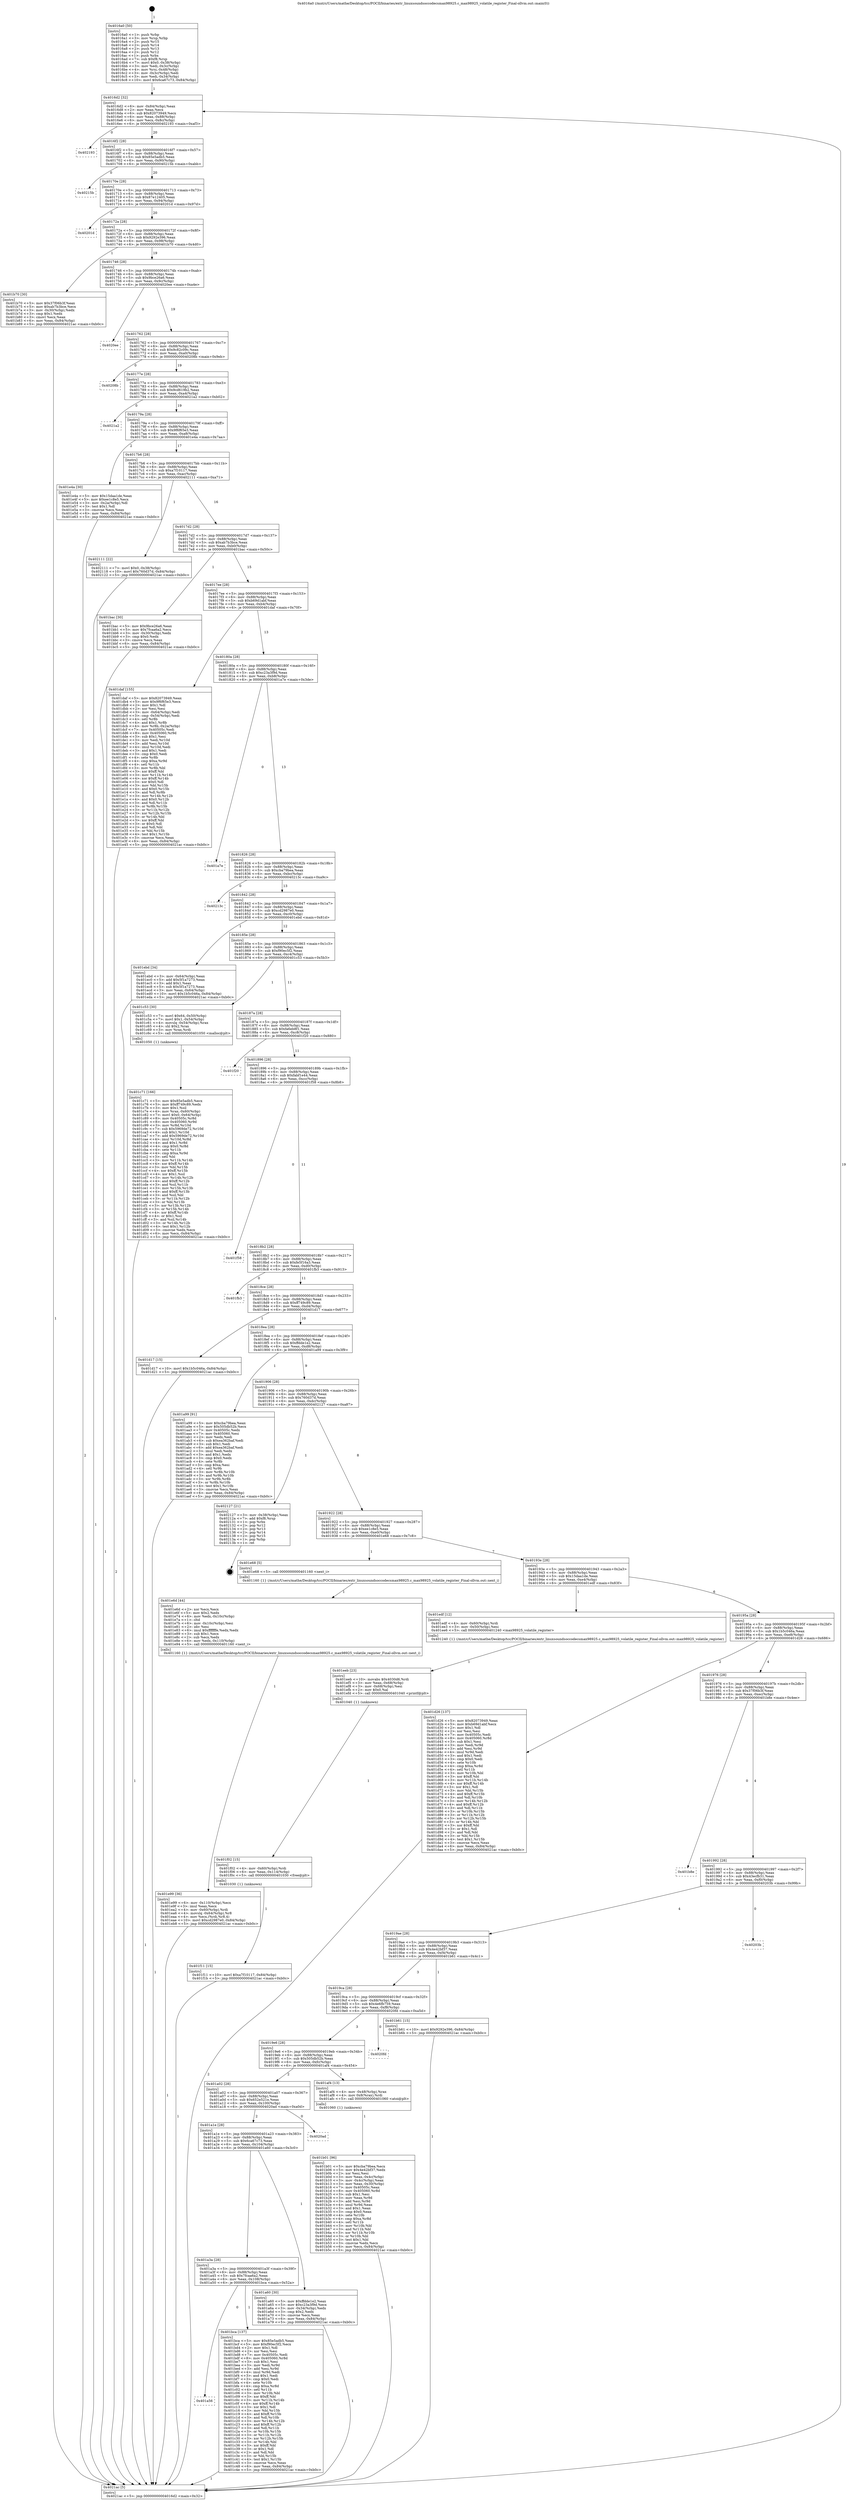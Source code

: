 digraph "0x4016a0" {
  label = "0x4016a0 (/mnt/c/Users/mathe/Desktop/tcc/POCII/binaries/extr_linuxsoundsoccodecsmax98925.c_max98925_volatile_register_Final-ollvm.out::main(0))"
  labelloc = "t"
  node[shape=record]

  Entry [label="",width=0.3,height=0.3,shape=circle,fillcolor=black,style=filled]
  "0x4016d2" [label="{
     0x4016d2 [32]\l
     | [instrs]\l
     &nbsp;&nbsp;0x4016d2 \<+6\>: mov -0x84(%rbp),%eax\l
     &nbsp;&nbsp;0x4016d8 \<+2\>: mov %eax,%ecx\l
     &nbsp;&nbsp;0x4016da \<+6\>: sub $0x82073949,%ecx\l
     &nbsp;&nbsp;0x4016e0 \<+6\>: mov %eax,-0x88(%rbp)\l
     &nbsp;&nbsp;0x4016e6 \<+6\>: mov %ecx,-0x8c(%rbp)\l
     &nbsp;&nbsp;0x4016ec \<+6\>: je 0000000000402193 \<main+0xaf3\>\l
  }"]
  "0x402193" [label="{
     0x402193\l
  }", style=dashed]
  "0x4016f2" [label="{
     0x4016f2 [28]\l
     | [instrs]\l
     &nbsp;&nbsp;0x4016f2 \<+5\>: jmp 00000000004016f7 \<main+0x57\>\l
     &nbsp;&nbsp;0x4016f7 \<+6\>: mov -0x88(%rbp),%eax\l
     &nbsp;&nbsp;0x4016fd \<+5\>: sub $0x85e5adb5,%eax\l
     &nbsp;&nbsp;0x401702 \<+6\>: mov %eax,-0x90(%rbp)\l
     &nbsp;&nbsp;0x401708 \<+6\>: je 000000000040215b \<main+0xabb\>\l
  }"]
  Exit [label="",width=0.3,height=0.3,shape=circle,fillcolor=black,style=filled,peripheries=2]
  "0x40215b" [label="{
     0x40215b\l
  }", style=dashed]
  "0x40170e" [label="{
     0x40170e [28]\l
     | [instrs]\l
     &nbsp;&nbsp;0x40170e \<+5\>: jmp 0000000000401713 \<main+0x73\>\l
     &nbsp;&nbsp;0x401713 \<+6\>: mov -0x88(%rbp),%eax\l
     &nbsp;&nbsp;0x401719 \<+5\>: sub $0x87e12405,%eax\l
     &nbsp;&nbsp;0x40171e \<+6\>: mov %eax,-0x94(%rbp)\l
     &nbsp;&nbsp;0x401724 \<+6\>: je 000000000040201d \<main+0x97d\>\l
  }"]
  "0x401f11" [label="{
     0x401f11 [15]\l
     | [instrs]\l
     &nbsp;&nbsp;0x401f11 \<+10\>: movl $0xa7f10117,-0x84(%rbp)\l
     &nbsp;&nbsp;0x401f1b \<+5\>: jmp 00000000004021ac \<main+0xb0c\>\l
  }"]
  "0x40201d" [label="{
     0x40201d\l
  }", style=dashed]
  "0x40172a" [label="{
     0x40172a [28]\l
     | [instrs]\l
     &nbsp;&nbsp;0x40172a \<+5\>: jmp 000000000040172f \<main+0x8f\>\l
     &nbsp;&nbsp;0x40172f \<+6\>: mov -0x88(%rbp),%eax\l
     &nbsp;&nbsp;0x401735 \<+5\>: sub $0x9292e396,%eax\l
     &nbsp;&nbsp;0x40173a \<+6\>: mov %eax,-0x98(%rbp)\l
     &nbsp;&nbsp;0x401740 \<+6\>: je 0000000000401b70 \<main+0x4d0\>\l
  }"]
  "0x401f02" [label="{
     0x401f02 [15]\l
     | [instrs]\l
     &nbsp;&nbsp;0x401f02 \<+4\>: mov -0x60(%rbp),%rdi\l
     &nbsp;&nbsp;0x401f06 \<+6\>: mov %eax,-0x114(%rbp)\l
     &nbsp;&nbsp;0x401f0c \<+5\>: call 0000000000401030 \<free@plt\>\l
     | [calls]\l
     &nbsp;&nbsp;0x401030 \{1\} (unknown)\l
  }"]
  "0x401b70" [label="{
     0x401b70 [30]\l
     | [instrs]\l
     &nbsp;&nbsp;0x401b70 \<+5\>: mov $0x37f06b3f,%eax\l
     &nbsp;&nbsp;0x401b75 \<+5\>: mov $0xab7b3bce,%ecx\l
     &nbsp;&nbsp;0x401b7a \<+3\>: mov -0x30(%rbp),%edx\l
     &nbsp;&nbsp;0x401b7d \<+3\>: cmp $0x1,%edx\l
     &nbsp;&nbsp;0x401b80 \<+3\>: cmovl %ecx,%eax\l
     &nbsp;&nbsp;0x401b83 \<+6\>: mov %eax,-0x84(%rbp)\l
     &nbsp;&nbsp;0x401b89 \<+5\>: jmp 00000000004021ac \<main+0xb0c\>\l
  }"]
  "0x401746" [label="{
     0x401746 [28]\l
     | [instrs]\l
     &nbsp;&nbsp;0x401746 \<+5\>: jmp 000000000040174b \<main+0xab\>\l
     &nbsp;&nbsp;0x40174b \<+6\>: mov -0x88(%rbp),%eax\l
     &nbsp;&nbsp;0x401751 \<+5\>: sub $0x9bce26a6,%eax\l
     &nbsp;&nbsp;0x401756 \<+6\>: mov %eax,-0x9c(%rbp)\l
     &nbsp;&nbsp;0x40175c \<+6\>: je 00000000004020ee \<main+0xa4e\>\l
  }"]
  "0x401eeb" [label="{
     0x401eeb [23]\l
     | [instrs]\l
     &nbsp;&nbsp;0x401eeb \<+10\>: movabs $0x4030d6,%rdi\l
     &nbsp;&nbsp;0x401ef5 \<+3\>: mov %eax,-0x68(%rbp)\l
     &nbsp;&nbsp;0x401ef8 \<+3\>: mov -0x68(%rbp),%esi\l
     &nbsp;&nbsp;0x401efb \<+2\>: mov $0x0,%al\l
     &nbsp;&nbsp;0x401efd \<+5\>: call 0000000000401040 \<printf@plt\>\l
     | [calls]\l
     &nbsp;&nbsp;0x401040 \{1\} (unknown)\l
  }"]
  "0x4020ee" [label="{
     0x4020ee\l
  }", style=dashed]
  "0x401762" [label="{
     0x401762 [28]\l
     | [instrs]\l
     &nbsp;&nbsp;0x401762 \<+5\>: jmp 0000000000401767 \<main+0xc7\>\l
     &nbsp;&nbsp;0x401767 \<+6\>: mov -0x88(%rbp),%eax\l
     &nbsp;&nbsp;0x40176d \<+5\>: sub $0x9c82c09c,%eax\l
     &nbsp;&nbsp;0x401772 \<+6\>: mov %eax,-0xa0(%rbp)\l
     &nbsp;&nbsp;0x401778 \<+6\>: je 000000000040208b \<main+0x9eb\>\l
  }"]
  "0x401e99" [label="{
     0x401e99 [36]\l
     | [instrs]\l
     &nbsp;&nbsp;0x401e99 \<+6\>: mov -0x110(%rbp),%ecx\l
     &nbsp;&nbsp;0x401e9f \<+3\>: imul %eax,%ecx\l
     &nbsp;&nbsp;0x401ea2 \<+4\>: mov -0x60(%rbp),%rdi\l
     &nbsp;&nbsp;0x401ea6 \<+4\>: movslq -0x64(%rbp),%r8\l
     &nbsp;&nbsp;0x401eaa \<+4\>: mov %ecx,(%rdi,%r8,4)\l
     &nbsp;&nbsp;0x401eae \<+10\>: movl $0xcd2987e0,-0x84(%rbp)\l
     &nbsp;&nbsp;0x401eb8 \<+5\>: jmp 00000000004021ac \<main+0xb0c\>\l
  }"]
  "0x40208b" [label="{
     0x40208b\l
  }", style=dashed]
  "0x40177e" [label="{
     0x40177e [28]\l
     | [instrs]\l
     &nbsp;&nbsp;0x40177e \<+5\>: jmp 0000000000401783 \<main+0xe3\>\l
     &nbsp;&nbsp;0x401783 \<+6\>: mov -0x88(%rbp),%eax\l
     &nbsp;&nbsp;0x401789 \<+5\>: sub $0x9cd619b2,%eax\l
     &nbsp;&nbsp;0x40178e \<+6\>: mov %eax,-0xa4(%rbp)\l
     &nbsp;&nbsp;0x401794 \<+6\>: je 00000000004021a2 \<main+0xb02\>\l
  }"]
  "0x401e6d" [label="{
     0x401e6d [44]\l
     | [instrs]\l
     &nbsp;&nbsp;0x401e6d \<+2\>: xor %ecx,%ecx\l
     &nbsp;&nbsp;0x401e6f \<+5\>: mov $0x2,%edx\l
     &nbsp;&nbsp;0x401e74 \<+6\>: mov %edx,-0x10c(%rbp)\l
     &nbsp;&nbsp;0x401e7a \<+1\>: cltd\l
     &nbsp;&nbsp;0x401e7b \<+6\>: mov -0x10c(%rbp),%esi\l
     &nbsp;&nbsp;0x401e81 \<+2\>: idiv %esi\l
     &nbsp;&nbsp;0x401e83 \<+6\>: imul $0xfffffffe,%edx,%edx\l
     &nbsp;&nbsp;0x401e89 \<+3\>: sub $0x1,%ecx\l
     &nbsp;&nbsp;0x401e8c \<+2\>: sub %ecx,%edx\l
     &nbsp;&nbsp;0x401e8e \<+6\>: mov %edx,-0x110(%rbp)\l
     &nbsp;&nbsp;0x401e94 \<+5\>: call 0000000000401160 \<next_i\>\l
     | [calls]\l
     &nbsp;&nbsp;0x401160 \{1\} (/mnt/c/Users/mathe/Desktop/tcc/POCII/binaries/extr_linuxsoundsoccodecsmax98925.c_max98925_volatile_register_Final-ollvm.out::next_i)\l
  }"]
  "0x4021a2" [label="{
     0x4021a2\l
  }", style=dashed]
  "0x40179a" [label="{
     0x40179a [28]\l
     | [instrs]\l
     &nbsp;&nbsp;0x40179a \<+5\>: jmp 000000000040179f \<main+0xff\>\l
     &nbsp;&nbsp;0x40179f \<+6\>: mov -0x88(%rbp),%eax\l
     &nbsp;&nbsp;0x4017a5 \<+5\>: sub $0x9f6f65e3,%eax\l
     &nbsp;&nbsp;0x4017aa \<+6\>: mov %eax,-0xa8(%rbp)\l
     &nbsp;&nbsp;0x4017b0 \<+6\>: je 0000000000401e4a \<main+0x7aa\>\l
  }"]
  "0x401c71" [label="{
     0x401c71 [166]\l
     | [instrs]\l
     &nbsp;&nbsp;0x401c71 \<+5\>: mov $0x85e5adb5,%ecx\l
     &nbsp;&nbsp;0x401c76 \<+5\>: mov $0xff749c89,%edx\l
     &nbsp;&nbsp;0x401c7b \<+3\>: mov $0x1,%sil\l
     &nbsp;&nbsp;0x401c7e \<+4\>: mov %rax,-0x60(%rbp)\l
     &nbsp;&nbsp;0x401c82 \<+7\>: movl $0x0,-0x64(%rbp)\l
     &nbsp;&nbsp;0x401c89 \<+8\>: mov 0x40505c,%r8d\l
     &nbsp;&nbsp;0x401c91 \<+8\>: mov 0x405060,%r9d\l
     &nbsp;&nbsp;0x401c99 \<+3\>: mov %r8d,%r10d\l
     &nbsp;&nbsp;0x401c9c \<+7\>: sub $0x5969de72,%r10d\l
     &nbsp;&nbsp;0x401ca3 \<+4\>: sub $0x1,%r10d\l
     &nbsp;&nbsp;0x401ca7 \<+7\>: add $0x5969de72,%r10d\l
     &nbsp;&nbsp;0x401cae \<+4\>: imul %r10d,%r8d\l
     &nbsp;&nbsp;0x401cb2 \<+4\>: and $0x1,%r8d\l
     &nbsp;&nbsp;0x401cb6 \<+4\>: cmp $0x0,%r8d\l
     &nbsp;&nbsp;0x401cba \<+4\>: sete %r11b\l
     &nbsp;&nbsp;0x401cbe \<+4\>: cmp $0xa,%r9d\l
     &nbsp;&nbsp;0x401cc2 \<+3\>: setl %bl\l
     &nbsp;&nbsp;0x401cc5 \<+3\>: mov %r11b,%r14b\l
     &nbsp;&nbsp;0x401cc8 \<+4\>: xor $0xff,%r14b\l
     &nbsp;&nbsp;0x401ccc \<+3\>: mov %bl,%r15b\l
     &nbsp;&nbsp;0x401ccf \<+4\>: xor $0xff,%r15b\l
     &nbsp;&nbsp;0x401cd3 \<+4\>: xor $0x1,%sil\l
     &nbsp;&nbsp;0x401cd7 \<+3\>: mov %r14b,%r12b\l
     &nbsp;&nbsp;0x401cda \<+4\>: and $0xff,%r12b\l
     &nbsp;&nbsp;0x401cde \<+3\>: and %sil,%r11b\l
     &nbsp;&nbsp;0x401ce1 \<+3\>: mov %r15b,%r13b\l
     &nbsp;&nbsp;0x401ce4 \<+4\>: and $0xff,%r13b\l
     &nbsp;&nbsp;0x401ce8 \<+3\>: and %sil,%bl\l
     &nbsp;&nbsp;0x401ceb \<+3\>: or %r11b,%r12b\l
     &nbsp;&nbsp;0x401cee \<+3\>: or %bl,%r13b\l
     &nbsp;&nbsp;0x401cf1 \<+3\>: xor %r13b,%r12b\l
     &nbsp;&nbsp;0x401cf4 \<+3\>: or %r15b,%r14b\l
     &nbsp;&nbsp;0x401cf7 \<+4\>: xor $0xff,%r14b\l
     &nbsp;&nbsp;0x401cfb \<+4\>: or $0x1,%sil\l
     &nbsp;&nbsp;0x401cff \<+3\>: and %sil,%r14b\l
     &nbsp;&nbsp;0x401d02 \<+3\>: or %r14b,%r12b\l
     &nbsp;&nbsp;0x401d05 \<+4\>: test $0x1,%r12b\l
     &nbsp;&nbsp;0x401d09 \<+3\>: cmovne %edx,%ecx\l
     &nbsp;&nbsp;0x401d0c \<+6\>: mov %ecx,-0x84(%rbp)\l
     &nbsp;&nbsp;0x401d12 \<+5\>: jmp 00000000004021ac \<main+0xb0c\>\l
  }"]
  "0x401e4a" [label="{
     0x401e4a [30]\l
     | [instrs]\l
     &nbsp;&nbsp;0x401e4a \<+5\>: mov $0x15daa1de,%eax\l
     &nbsp;&nbsp;0x401e4f \<+5\>: mov $0xee1c8e5,%ecx\l
     &nbsp;&nbsp;0x401e54 \<+3\>: mov -0x2a(%rbp),%dl\l
     &nbsp;&nbsp;0x401e57 \<+3\>: test $0x1,%dl\l
     &nbsp;&nbsp;0x401e5a \<+3\>: cmovne %ecx,%eax\l
     &nbsp;&nbsp;0x401e5d \<+6\>: mov %eax,-0x84(%rbp)\l
     &nbsp;&nbsp;0x401e63 \<+5\>: jmp 00000000004021ac \<main+0xb0c\>\l
  }"]
  "0x4017b6" [label="{
     0x4017b6 [28]\l
     | [instrs]\l
     &nbsp;&nbsp;0x4017b6 \<+5\>: jmp 00000000004017bb \<main+0x11b\>\l
     &nbsp;&nbsp;0x4017bb \<+6\>: mov -0x88(%rbp),%eax\l
     &nbsp;&nbsp;0x4017c1 \<+5\>: sub $0xa7f10117,%eax\l
     &nbsp;&nbsp;0x4017c6 \<+6\>: mov %eax,-0xac(%rbp)\l
     &nbsp;&nbsp;0x4017cc \<+6\>: je 0000000000402111 \<main+0xa71\>\l
  }"]
  "0x401a56" [label="{
     0x401a56\l
  }", style=dashed]
  "0x402111" [label="{
     0x402111 [22]\l
     | [instrs]\l
     &nbsp;&nbsp;0x402111 \<+7\>: movl $0x0,-0x38(%rbp)\l
     &nbsp;&nbsp;0x402118 \<+10\>: movl $0x760d37d,-0x84(%rbp)\l
     &nbsp;&nbsp;0x402122 \<+5\>: jmp 00000000004021ac \<main+0xb0c\>\l
  }"]
  "0x4017d2" [label="{
     0x4017d2 [28]\l
     | [instrs]\l
     &nbsp;&nbsp;0x4017d2 \<+5\>: jmp 00000000004017d7 \<main+0x137\>\l
     &nbsp;&nbsp;0x4017d7 \<+6\>: mov -0x88(%rbp),%eax\l
     &nbsp;&nbsp;0x4017dd \<+5\>: sub $0xab7b3bce,%eax\l
     &nbsp;&nbsp;0x4017e2 \<+6\>: mov %eax,-0xb0(%rbp)\l
     &nbsp;&nbsp;0x4017e8 \<+6\>: je 0000000000401bac \<main+0x50c\>\l
  }"]
  "0x401bca" [label="{
     0x401bca [137]\l
     | [instrs]\l
     &nbsp;&nbsp;0x401bca \<+5\>: mov $0x85e5adb5,%eax\l
     &nbsp;&nbsp;0x401bcf \<+5\>: mov $0xf90ec5f2,%ecx\l
     &nbsp;&nbsp;0x401bd4 \<+2\>: mov $0x1,%dl\l
     &nbsp;&nbsp;0x401bd6 \<+2\>: xor %esi,%esi\l
     &nbsp;&nbsp;0x401bd8 \<+7\>: mov 0x40505c,%edi\l
     &nbsp;&nbsp;0x401bdf \<+8\>: mov 0x405060,%r8d\l
     &nbsp;&nbsp;0x401be7 \<+3\>: sub $0x1,%esi\l
     &nbsp;&nbsp;0x401bea \<+3\>: mov %edi,%r9d\l
     &nbsp;&nbsp;0x401bed \<+3\>: add %esi,%r9d\l
     &nbsp;&nbsp;0x401bf0 \<+4\>: imul %r9d,%edi\l
     &nbsp;&nbsp;0x401bf4 \<+3\>: and $0x1,%edi\l
     &nbsp;&nbsp;0x401bf7 \<+3\>: cmp $0x0,%edi\l
     &nbsp;&nbsp;0x401bfa \<+4\>: sete %r10b\l
     &nbsp;&nbsp;0x401bfe \<+4\>: cmp $0xa,%r8d\l
     &nbsp;&nbsp;0x401c02 \<+4\>: setl %r11b\l
     &nbsp;&nbsp;0x401c06 \<+3\>: mov %r10b,%bl\l
     &nbsp;&nbsp;0x401c09 \<+3\>: xor $0xff,%bl\l
     &nbsp;&nbsp;0x401c0c \<+3\>: mov %r11b,%r14b\l
     &nbsp;&nbsp;0x401c0f \<+4\>: xor $0xff,%r14b\l
     &nbsp;&nbsp;0x401c13 \<+3\>: xor $0x1,%dl\l
     &nbsp;&nbsp;0x401c16 \<+3\>: mov %bl,%r15b\l
     &nbsp;&nbsp;0x401c19 \<+4\>: and $0xff,%r15b\l
     &nbsp;&nbsp;0x401c1d \<+3\>: and %dl,%r10b\l
     &nbsp;&nbsp;0x401c20 \<+3\>: mov %r14b,%r12b\l
     &nbsp;&nbsp;0x401c23 \<+4\>: and $0xff,%r12b\l
     &nbsp;&nbsp;0x401c27 \<+3\>: and %dl,%r11b\l
     &nbsp;&nbsp;0x401c2a \<+3\>: or %r10b,%r15b\l
     &nbsp;&nbsp;0x401c2d \<+3\>: or %r11b,%r12b\l
     &nbsp;&nbsp;0x401c30 \<+3\>: xor %r12b,%r15b\l
     &nbsp;&nbsp;0x401c33 \<+3\>: or %r14b,%bl\l
     &nbsp;&nbsp;0x401c36 \<+3\>: xor $0xff,%bl\l
     &nbsp;&nbsp;0x401c39 \<+3\>: or $0x1,%dl\l
     &nbsp;&nbsp;0x401c3c \<+2\>: and %dl,%bl\l
     &nbsp;&nbsp;0x401c3e \<+3\>: or %bl,%r15b\l
     &nbsp;&nbsp;0x401c41 \<+4\>: test $0x1,%r15b\l
     &nbsp;&nbsp;0x401c45 \<+3\>: cmovne %ecx,%eax\l
     &nbsp;&nbsp;0x401c48 \<+6\>: mov %eax,-0x84(%rbp)\l
     &nbsp;&nbsp;0x401c4e \<+5\>: jmp 00000000004021ac \<main+0xb0c\>\l
  }"]
  "0x401bac" [label="{
     0x401bac [30]\l
     | [instrs]\l
     &nbsp;&nbsp;0x401bac \<+5\>: mov $0x9bce26a6,%eax\l
     &nbsp;&nbsp;0x401bb1 \<+5\>: mov $0x7fcaa6a2,%ecx\l
     &nbsp;&nbsp;0x401bb6 \<+3\>: mov -0x30(%rbp),%edx\l
     &nbsp;&nbsp;0x401bb9 \<+3\>: cmp $0x0,%edx\l
     &nbsp;&nbsp;0x401bbc \<+3\>: cmove %ecx,%eax\l
     &nbsp;&nbsp;0x401bbf \<+6\>: mov %eax,-0x84(%rbp)\l
     &nbsp;&nbsp;0x401bc5 \<+5\>: jmp 00000000004021ac \<main+0xb0c\>\l
  }"]
  "0x4017ee" [label="{
     0x4017ee [28]\l
     | [instrs]\l
     &nbsp;&nbsp;0x4017ee \<+5\>: jmp 00000000004017f3 \<main+0x153\>\l
     &nbsp;&nbsp;0x4017f3 \<+6\>: mov -0x88(%rbp),%eax\l
     &nbsp;&nbsp;0x4017f9 \<+5\>: sub $0xb69d1abf,%eax\l
     &nbsp;&nbsp;0x4017fe \<+6\>: mov %eax,-0xb4(%rbp)\l
     &nbsp;&nbsp;0x401804 \<+6\>: je 0000000000401daf \<main+0x70f\>\l
  }"]
  "0x401b01" [label="{
     0x401b01 [96]\l
     | [instrs]\l
     &nbsp;&nbsp;0x401b01 \<+5\>: mov $0xcba79bea,%ecx\l
     &nbsp;&nbsp;0x401b06 \<+5\>: mov $0x4e42bf37,%edx\l
     &nbsp;&nbsp;0x401b0b \<+2\>: xor %esi,%esi\l
     &nbsp;&nbsp;0x401b0d \<+3\>: mov %eax,-0x4c(%rbp)\l
     &nbsp;&nbsp;0x401b10 \<+3\>: mov -0x4c(%rbp),%eax\l
     &nbsp;&nbsp;0x401b13 \<+3\>: mov %eax,-0x30(%rbp)\l
     &nbsp;&nbsp;0x401b16 \<+7\>: mov 0x40505c,%eax\l
     &nbsp;&nbsp;0x401b1d \<+8\>: mov 0x405060,%r8d\l
     &nbsp;&nbsp;0x401b25 \<+3\>: sub $0x1,%esi\l
     &nbsp;&nbsp;0x401b28 \<+3\>: mov %eax,%r9d\l
     &nbsp;&nbsp;0x401b2b \<+3\>: add %esi,%r9d\l
     &nbsp;&nbsp;0x401b2e \<+4\>: imul %r9d,%eax\l
     &nbsp;&nbsp;0x401b32 \<+3\>: and $0x1,%eax\l
     &nbsp;&nbsp;0x401b35 \<+3\>: cmp $0x0,%eax\l
     &nbsp;&nbsp;0x401b38 \<+4\>: sete %r10b\l
     &nbsp;&nbsp;0x401b3c \<+4\>: cmp $0xa,%r8d\l
     &nbsp;&nbsp;0x401b40 \<+4\>: setl %r11b\l
     &nbsp;&nbsp;0x401b44 \<+3\>: mov %r10b,%bl\l
     &nbsp;&nbsp;0x401b47 \<+3\>: and %r11b,%bl\l
     &nbsp;&nbsp;0x401b4a \<+3\>: xor %r11b,%r10b\l
     &nbsp;&nbsp;0x401b4d \<+3\>: or %r10b,%bl\l
     &nbsp;&nbsp;0x401b50 \<+3\>: test $0x1,%bl\l
     &nbsp;&nbsp;0x401b53 \<+3\>: cmovne %edx,%ecx\l
     &nbsp;&nbsp;0x401b56 \<+6\>: mov %ecx,-0x84(%rbp)\l
     &nbsp;&nbsp;0x401b5c \<+5\>: jmp 00000000004021ac \<main+0xb0c\>\l
  }"]
  "0x401daf" [label="{
     0x401daf [155]\l
     | [instrs]\l
     &nbsp;&nbsp;0x401daf \<+5\>: mov $0x82073949,%eax\l
     &nbsp;&nbsp;0x401db4 \<+5\>: mov $0x9f6f65e3,%ecx\l
     &nbsp;&nbsp;0x401db9 \<+2\>: mov $0x1,%dl\l
     &nbsp;&nbsp;0x401dbb \<+2\>: xor %esi,%esi\l
     &nbsp;&nbsp;0x401dbd \<+3\>: mov -0x64(%rbp),%edi\l
     &nbsp;&nbsp;0x401dc0 \<+3\>: cmp -0x54(%rbp),%edi\l
     &nbsp;&nbsp;0x401dc3 \<+4\>: setl %r8b\l
     &nbsp;&nbsp;0x401dc7 \<+4\>: and $0x1,%r8b\l
     &nbsp;&nbsp;0x401dcb \<+4\>: mov %r8b,-0x2a(%rbp)\l
     &nbsp;&nbsp;0x401dcf \<+7\>: mov 0x40505c,%edi\l
     &nbsp;&nbsp;0x401dd6 \<+8\>: mov 0x405060,%r9d\l
     &nbsp;&nbsp;0x401dde \<+3\>: sub $0x1,%esi\l
     &nbsp;&nbsp;0x401de1 \<+3\>: mov %edi,%r10d\l
     &nbsp;&nbsp;0x401de4 \<+3\>: add %esi,%r10d\l
     &nbsp;&nbsp;0x401de7 \<+4\>: imul %r10d,%edi\l
     &nbsp;&nbsp;0x401deb \<+3\>: and $0x1,%edi\l
     &nbsp;&nbsp;0x401dee \<+3\>: cmp $0x0,%edi\l
     &nbsp;&nbsp;0x401df1 \<+4\>: sete %r8b\l
     &nbsp;&nbsp;0x401df5 \<+4\>: cmp $0xa,%r9d\l
     &nbsp;&nbsp;0x401df9 \<+4\>: setl %r11b\l
     &nbsp;&nbsp;0x401dfd \<+3\>: mov %r8b,%bl\l
     &nbsp;&nbsp;0x401e00 \<+3\>: xor $0xff,%bl\l
     &nbsp;&nbsp;0x401e03 \<+3\>: mov %r11b,%r14b\l
     &nbsp;&nbsp;0x401e06 \<+4\>: xor $0xff,%r14b\l
     &nbsp;&nbsp;0x401e0a \<+3\>: xor $0x0,%dl\l
     &nbsp;&nbsp;0x401e0d \<+3\>: mov %bl,%r15b\l
     &nbsp;&nbsp;0x401e10 \<+4\>: and $0x0,%r15b\l
     &nbsp;&nbsp;0x401e14 \<+3\>: and %dl,%r8b\l
     &nbsp;&nbsp;0x401e17 \<+3\>: mov %r14b,%r12b\l
     &nbsp;&nbsp;0x401e1a \<+4\>: and $0x0,%r12b\l
     &nbsp;&nbsp;0x401e1e \<+3\>: and %dl,%r11b\l
     &nbsp;&nbsp;0x401e21 \<+3\>: or %r8b,%r15b\l
     &nbsp;&nbsp;0x401e24 \<+3\>: or %r11b,%r12b\l
     &nbsp;&nbsp;0x401e27 \<+3\>: xor %r12b,%r15b\l
     &nbsp;&nbsp;0x401e2a \<+3\>: or %r14b,%bl\l
     &nbsp;&nbsp;0x401e2d \<+3\>: xor $0xff,%bl\l
     &nbsp;&nbsp;0x401e30 \<+3\>: or $0x0,%dl\l
     &nbsp;&nbsp;0x401e33 \<+2\>: and %dl,%bl\l
     &nbsp;&nbsp;0x401e35 \<+3\>: or %bl,%r15b\l
     &nbsp;&nbsp;0x401e38 \<+4\>: test $0x1,%r15b\l
     &nbsp;&nbsp;0x401e3c \<+3\>: cmovne %ecx,%eax\l
     &nbsp;&nbsp;0x401e3f \<+6\>: mov %eax,-0x84(%rbp)\l
     &nbsp;&nbsp;0x401e45 \<+5\>: jmp 00000000004021ac \<main+0xb0c\>\l
  }"]
  "0x40180a" [label="{
     0x40180a [28]\l
     | [instrs]\l
     &nbsp;&nbsp;0x40180a \<+5\>: jmp 000000000040180f \<main+0x16f\>\l
     &nbsp;&nbsp;0x40180f \<+6\>: mov -0x88(%rbp),%eax\l
     &nbsp;&nbsp;0x401815 \<+5\>: sub $0xc23a3f9d,%eax\l
     &nbsp;&nbsp;0x40181a \<+6\>: mov %eax,-0xb8(%rbp)\l
     &nbsp;&nbsp;0x401820 \<+6\>: je 0000000000401a7e \<main+0x3de\>\l
  }"]
  "0x4016a0" [label="{
     0x4016a0 [50]\l
     | [instrs]\l
     &nbsp;&nbsp;0x4016a0 \<+1\>: push %rbp\l
     &nbsp;&nbsp;0x4016a1 \<+3\>: mov %rsp,%rbp\l
     &nbsp;&nbsp;0x4016a4 \<+2\>: push %r15\l
     &nbsp;&nbsp;0x4016a6 \<+2\>: push %r14\l
     &nbsp;&nbsp;0x4016a8 \<+2\>: push %r13\l
     &nbsp;&nbsp;0x4016aa \<+2\>: push %r12\l
     &nbsp;&nbsp;0x4016ac \<+1\>: push %rbx\l
     &nbsp;&nbsp;0x4016ad \<+7\>: sub $0xf8,%rsp\l
     &nbsp;&nbsp;0x4016b4 \<+7\>: movl $0x0,-0x38(%rbp)\l
     &nbsp;&nbsp;0x4016bb \<+3\>: mov %edi,-0x3c(%rbp)\l
     &nbsp;&nbsp;0x4016be \<+4\>: mov %rsi,-0x48(%rbp)\l
     &nbsp;&nbsp;0x4016c2 \<+3\>: mov -0x3c(%rbp),%edi\l
     &nbsp;&nbsp;0x4016c5 \<+3\>: mov %edi,-0x34(%rbp)\l
     &nbsp;&nbsp;0x4016c8 \<+10\>: movl $0x6ca67c73,-0x84(%rbp)\l
  }"]
  "0x401a7e" [label="{
     0x401a7e\l
  }", style=dashed]
  "0x401826" [label="{
     0x401826 [28]\l
     | [instrs]\l
     &nbsp;&nbsp;0x401826 \<+5\>: jmp 000000000040182b \<main+0x18b\>\l
     &nbsp;&nbsp;0x40182b \<+6\>: mov -0x88(%rbp),%eax\l
     &nbsp;&nbsp;0x401831 \<+5\>: sub $0xcba79bea,%eax\l
     &nbsp;&nbsp;0x401836 \<+6\>: mov %eax,-0xbc(%rbp)\l
     &nbsp;&nbsp;0x40183c \<+6\>: je 000000000040213c \<main+0xa9c\>\l
  }"]
  "0x4021ac" [label="{
     0x4021ac [5]\l
     | [instrs]\l
     &nbsp;&nbsp;0x4021ac \<+5\>: jmp 00000000004016d2 \<main+0x32\>\l
  }"]
  "0x40213c" [label="{
     0x40213c\l
  }", style=dashed]
  "0x401842" [label="{
     0x401842 [28]\l
     | [instrs]\l
     &nbsp;&nbsp;0x401842 \<+5\>: jmp 0000000000401847 \<main+0x1a7\>\l
     &nbsp;&nbsp;0x401847 \<+6\>: mov -0x88(%rbp),%eax\l
     &nbsp;&nbsp;0x40184d \<+5\>: sub $0xcd2987e0,%eax\l
     &nbsp;&nbsp;0x401852 \<+6\>: mov %eax,-0xc0(%rbp)\l
     &nbsp;&nbsp;0x401858 \<+6\>: je 0000000000401ebd \<main+0x81d\>\l
  }"]
  "0x401a3a" [label="{
     0x401a3a [28]\l
     | [instrs]\l
     &nbsp;&nbsp;0x401a3a \<+5\>: jmp 0000000000401a3f \<main+0x39f\>\l
     &nbsp;&nbsp;0x401a3f \<+6\>: mov -0x88(%rbp),%eax\l
     &nbsp;&nbsp;0x401a45 \<+5\>: sub $0x7fcaa6a2,%eax\l
     &nbsp;&nbsp;0x401a4a \<+6\>: mov %eax,-0x108(%rbp)\l
     &nbsp;&nbsp;0x401a50 \<+6\>: je 0000000000401bca \<main+0x52a\>\l
  }"]
  "0x401ebd" [label="{
     0x401ebd [34]\l
     | [instrs]\l
     &nbsp;&nbsp;0x401ebd \<+3\>: mov -0x64(%rbp),%eax\l
     &nbsp;&nbsp;0x401ec0 \<+5\>: add $0x5f1a7273,%eax\l
     &nbsp;&nbsp;0x401ec5 \<+3\>: add $0x1,%eax\l
     &nbsp;&nbsp;0x401ec8 \<+5\>: sub $0x5f1a7273,%eax\l
     &nbsp;&nbsp;0x401ecd \<+3\>: mov %eax,-0x64(%rbp)\l
     &nbsp;&nbsp;0x401ed0 \<+10\>: movl $0x1b5c046a,-0x84(%rbp)\l
     &nbsp;&nbsp;0x401eda \<+5\>: jmp 00000000004021ac \<main+0xb0c\>\l
  }"]
  "0x40185e" [label="{
     0x40185e [28]\l
     | [instrs]\l
     &nbsp;&nbsp;0x40185e \<+5\>: jmp 0000000000401863 \<main+0x1c3\>\l
     &nbsp;&nbsp;0x401863 \<+6\>: mov -0x88(%rbp),%eax\l
     &nbsp;&nbsp;0x401869 \<+5\>: sub $0xf90ec5f2,%eax\l
     &nbsp;&nbsp;0x40186e \<+6\>: mov %eax,-0xc4(%rbp)\l
     &nbsp;&nbsp;0x401874 \<+6\>: je 0000000000401c53 \<main+0x5b3\>\l
  }"]
  "0x401a60" [label="{
     0x401a60 [30]\l
     | [instrs]\l
     &nbsp;&nbsp;0x401a60 \<+5\>: mov $0xffdde1e2,%eax\l
     &nbsp;&nbsp;0x401a65 \<+5\>: mov $0xc23a3f9d,%ecx\l
     &nbsp;&nbsp;0x401a6a \<+3\>: mov -0x34(%rbp),%edx\l
     &nbsp;&nbsp;0x401a6d \<+3\>: cmp $0x2,%edx\l
     &nbsp;&nbsp;0x401a70 \<+3\>: cmovne %ecx,%eax\l
     &nbsp;&nbsp;0x401a73 \<+6\>: mov %eax,-0x84(%rbp)\l
     &nbsp;&nbsp;0x401a79 \<+5\>: jmp 00000000004021ac \<main+0xb0c\>\l
  }"]
  "0x401c53" [label="{
     0x401c53 [30]\l
     | [instrs]\l
     &nbsp;&nbsp;0x401c53 \<+7\>: movl $0x64,-0x50(%rbp)\l
     &nbsp;&nbsp;0x401c5a \<+7\>: movl $0x1,-0x54(%rbp)\l
     &nbsp;&nbsp;0x401c61 \<+4\>: movslq -0x54(%rbp),%rax\l
     &nbsp;&nbsp;0x401c65 \<+4\>: shl $0x2,%rax\l
     &nbsp;&nbsp;0x401c69 \<+3\>: mov %rax,%rdi\l
     &nbsp;&nbsp;0x401c6c \<+5\>: call 0000000000401050 \<malloc@plt\>\l
     | [calls]\l
     &nbsp;&nbsp;0x401050 \{1\} (unknown)\l
  }"]
  "0x40187a" [label="{
     0x40187a [28]\l
     | [instrs]\l
     &nbsp;&nbsp;0x40187a \<+5\>: jmp 000000000040187f \<main+0x1df\>\l
     &nbsp;&nbsp;0x40187f \<+6\>: mov -0x88(%rbp),%eax\l
     &nbsp;&nbsp;0x401885 \<+5\>: sub $0xfa6eb8f1,%eax\l
     &nbsp;&nbsp;0x40188a \<+6\>: mov %eax,-0xc8(%rbp)\l
     &nbsp;&nbsp;0x401890 \<+6\>: je 0000000000401f20 \<main+0x880\>\l
  }"]
  "0x401a1e" [label="{
     0x401a1e [28]\l
     | [instrs]\l
     &nbsp;&nbsp;0x401a1e \<+5\>: jmp 0000000000401a23 \<main+0x383\>\l
     &nbsp;&nbsp;0x401a23 \<+6\>: mov -0x88(%rbp),%eax\l
     &nbsp;&nbsp;0x401a29 \<+5\>: sub $0x6ca67c73,%eax\l
     &nbsp;&nbsp;0x401a2e \<+6\>: mov %eax,-0x104(%rbp)\l
     &nbsp;&nbsp;0x401a34 \<+6\>: je 0000000000401a60 \<main+0x3c0\>\l
  }"]
  "0x401f20" [label="{
     0x401f20\l
  }", style=dashed]
  "0x401896" [label="{
     0x401896 [28]\l
     | [instrs]\l
     &nbsp;&nbsp;0x401896 \<+5\>: jmp 000000000040189b \<main+0x1fb\>\l
     &nbsp;&nbsp;0x40189b \<+6\>: mov -0x88(%rbp),%eax\l
     &nbsp;&nbsp;0x4018a1 \<+5\>: sub $0xfabf1e44,%eax\l
     &nbsp;&nbsp;0x4018a6 \<+6\>: mov %eax,-0xcc(%rbp)\l
     &nbsp;&nbsp;0x4018ac \<+6\>: je 0000000000401f58 \<main+0x8b8\>\l
  }"]
  "0x4020ad" [label="{
     0x4020ad\l
  }", style=dashed]
  "0x401f58" [label="{
     0x401f58\l
  }", style=dashed]
  "0x4018b2" [label="{
     0x4018b2 [28]\l
     | [instrs]\l
     &nbsp;&nbsp;0x4018b2 \<+5\>: jmp 00000000004018b7 \<main+0x217\>\l
     &nbsp;&nbsp;0x4018b7 \<+6\>: mov -0x88(%rbp),%eax\l
     &nbsp;&nbsp;0x4018bd \<+5\>: sub $0xfe5f16a3,%eax\l
     &nbsp;&nbsp;0x4018c2 \<+6\>: mov %eax,-0xd0(%rbp)\l
     &nbsp;&nbsp;0x4018c8 \<+6\>: je 0000000000401fb3 \<main+0x913\>\l
  }"]
  "0x401a02" [label="{
     0x401a02 [28]\l
     | [instrs]\l
     &nbsp;&nbsp;0x401a02 \<+5\>: jmp 0000000000401a07 \<main+0x367\>\l
     &nbsp;&nbsp;0x401a07 \<+6\>: mov -0x88(%rbp),%eax\l
     &nbsp;&nbsp;0x401a0d \<+5\>: sub $0x652e521e,%eax\l
     &nbsp;&nbsp;0x401a12 \<+6\>: mov %eax,-0x100(%rbp)\l
     &nbsp;&nbsp;0x401a18 \<+6\>: je 00000000004020ad \<main+0xa0d\>\l
  }"]
  "0x401fb3" [label="{
     0x401fb3\l
  }", style=dashed]
  "0x4018ce" [label="{
     0x4018ce [28]\l
     | [instrs]\l
     &nbsp;&nbsp;0x4018ce \<+5\>: jmp 00000000004018d3 \<main+0x233\>\l
     &nbsp;&nbsp;0x4018d3 \<+6\>: mov -0x88(%rbp),%eax\l
     &nbsp;&nbsp;0x4018d9 \<+5\>: sub $0xff749c89,%eax\l
     &nbsp;&nbsp;0x4018de \<+6\>: mov %eax,-0xd4(%rbp)\l
     &nbsp;&nbsp;0x4018e4 \<+6\>: je 0000000000401d17 \<main+0x677\>\l
  }"]
  "0x401af4" [label="{
     0x401af4 [13]\l
     | [instrs]\l
     &nbsp;&nbsp;0x401af4 \<+4\>: mov -0x48(%rbp),%rax\l
     &nbsp;&nbsp;0x401af8 \<+4\>: mov 0x8(%rax),%rdi\l
     &nbsp;&nbsp;0x401afc \<+5\>: call 0000000000401060 \<atoi@plt\>\l
     | [calls]\l
     &nbsp;&nbsp;0x401060 \{1\} (unknown)\l
  }"]
  "0x401d17" [label="{
     0x401d17 [15]\l
     | [instrs]\l
     &nbsp;&nbsp;0x401d17 \<+10\>: movl $0x1b5c046a,-0x84(%rbp)\l
     &nbsp;&nbsp;0x401d21 \<+5\>: jmp 00000000004021ac \<main+0xb0c\>\l
  }"]
  "0x4018ea" [label="{
     0x4018ea [28]\l
     | [instrs]\l
     &nbsp;&nbsp;0x4018ea \<+5\>: jmp 00000000004018ef \<main+0x24f\>\l
     &nbsp;&nbsp;0x4018ef \<+6\>: mov -0x88(%rbp),%eax\l
     &nbsp;&nbsp;0x4018f5 \<+5\>: sub $0xffdde1e2,%eax\l
     &nbsp;&nbsp;0x4018fa \<+6\>: mov %eax,-0xd8(%rbp)\l
     &nbsp;&nbsp;0x401900 \<+6\>: je 0000000000401a99 \<main+0x3f9\>\l
  }"]
  "0x4019e6" [label="{
     0x4019e6 [28]\l
     | [instrs]\l
     &nbsp;&nbsp;0x4019e6 \<+5\>: jmp 00000000004019eb \<main+0x34b\>\l
     &nbsp;&nbsp;0x4019eb \<+6\>: mov -0x88(%rbp),%eax\l
     &nbsp;&nbsp;0x4019f1 \<+5\>: sub $0x505db52b,%eax\l
     &nbsp;&nbsp;0x4019f6 \<+6\>: mov %eax,-0xfc(%rbp)\l
     &nbsp;&nbsp;0x4019fc \<+6\>: je 0000000000401af4 \<main+0x454\>\l
  }"]
  "0x401a99" [label="{
     0x401a99 [91]\l
     | [instrs]\l
     &nbsp;&nbsp;0x401a99 \<+5\>: mov $0xcba79bea,%eax\l
     &nbsp;&nbsp;0x401a9e \<+5\>: mov $0x505db52b,%ecx\l
     &nbsp;&nbsp;0x401aa3 \<+7\>: mov 0x40505c,%edx\l
     &nbsp;&nbsp;0x401aaa \<+7\>: mov 0x405060,%esi\l
     &nbsp;&nbsp;0x401ab1 \<+2\>: mov %edx,%edi\l
     &nbsp;&nbsp;0x401ab3 \<+6\>: sub $0xea362baf,%edi\l
     &nbsp;&nbsp;0x401ab9 \<+3\>: sub $0x1,%edi\l
     &nbsp;&nbsp;0x401abc \<+6\>: add $0xea362baf,%edi\l
     &nbsp;&nbsp;0x401ac2 \<+3\>: imul %edi,%edx\l
     &nbsp;&nbsp;0x401ac5 \<+3\>: and $0x1,%edx\l
     &nbsp;&nbsp;0x401ac8 \<+3\>: cmp $0x0,%edx\l
     &nbsp;&nbsp;0x401acb \<+4\>: sete %r8b\l
     &nbsp;&nbsp;0x401acf \<+3\>: cmp $0xa,%esi\l
     &nbsp;&nbsp;0x401ad2 \<+4\>: setl %r9b\l
     &nbsp;&nbsp;0x401ad6 \<+3\>: mov %r8b,%r10b\l
     &nbsp;&nbsp;0x401ad9 \<+3\>: and %r9b,%r10b\l
     &nbsp;&nbsp;0x401adc \<+3\>: xor %r9b,%r8b\l
     &nbsp;&nbsp;0x401adf \<+3\>: or %r8b,%r10b\l
     &nbsp;&nbsp;0x401ae2 \<+4\>: test $0x1,%r10b\l
     &nbsp;&nbsp;0x401ae6 \<+3\>: cmovne %ecx,%eax\l
     &nbsp;&nbsp;0x401ae9 \<+6\>: mov %eax,-0x84(%rbp)\l
     &nbsp;&nbsp;0x401aef \<+5\>: jmp 00000000004021ac \<main+0xb0c\>\l
  }"]
  "0x401906" [label="{
     0x401906 [28]\l
     | [instrs]\l
     &nbsp;&nbsp;0x401906 \<+5\>: jmp 000000000040190b \<main+0x26b\>\l
     &nbsp;&nbsp;0x40190b \<+6\>: mov -0x88(%rbp),%eax\l
     &nbsp;&nbsp;0x401911 \<+5\>: sub $0x760d37d,%eax\l
     &nbsp;&nbsp;0x401916 \<+6\>: mov %eax,-0xdc(%rbp)\l
     &nbsp;&nbsp;0x40191c \<+6\>: je 0000000000402127 \<main+0xa87\>\l
  }"]
  "0x4020fd" [label="{
     0x4020fd\l
  }", style=dashed]
  "0x402127" [label="{
     0x402127 [21]\l
     | [instrs]\l
     &nbsp;&nbsp;0x402127 \<+3\>: mov -0x38(%rbp),%eax\l
     &nbsp;&nbsp;0x40212a \<+7\>: add $0xf8,%rsp\l
     &nbsp;&nbsp;0x402131 \<+1\>: pop %rbx\l
     &nbsp;&nbsp;0x402132 \<+2\>: pop %r12\l
     &nbsp;&nbsp;0x402134 \<+2\>: pop %r13\l
     &nbsp;&nbsp;0x402136 \<+2\>: pop %r14\l
     &nbsp;&nbsp;0x402138 \<+2\>: pop %r15\l
     &nbsp;&nbsp;0x40213a \<+1\>: pop %rbp\l
     &nbsp;&nbsp;0x40213b \<+1\>: ret\l
  }"]
  "0x401922" [label="{
     0x401922 [28]\l
     | [instrs]\l
     &nbsp;&nbsp;0x401922 \<+5\>: jmp 0000000000401927 \<main+0x287\>\l
     &nbsp;&nbsp;0x401927 \<+6\>: mov -0x88(%rbp),%eax\l
     &nbsp;&nbsp;0x40192d \<+5\>: sub $0xee1c8e5,%eax\l
     &nbsp;&nbsp;0x401932 \<+6\>: mov %eax,-0xe0(%rbp)\l
     &nbsp;&nbsp;0x401938 \<+6\>: je 0000000000401e68 \<main+0x7c8\>\l
  }"]
  "0x4019ca" [label="{
     0x4019ca [28]\l
     | [instrs]\l
     &nbsp;&nbsp;0x4019ca \<+5\>: jmp 00000000004019cf \<main+0x32f\>\l
     &nbsp;&nbsp;0x4019cf \<+6\>: mov -0x88(%rbp),%eax\l
     &nbsp;&nbsp;0x4019d5 \<+5\>: sub $0x4e6fb759,%eax\l
     &nbsp;&nbsp;0x4019da \<+6\>: mov %eax,-0xf8(%rbp)\l
     &nbsp;&nbsp;0x4019e0 \<+6\>: je 00000000004020fd \<main+0xa5d\>\l
  }"]
  "0x401e68" [label="{
     0x401e68 [5]\l
     | [instrs]\l
     &nbsp;&nbsp;0x401e68 \<+5\>: call 0000000000401160 \<next_i\>\l
     | [calls]\l
     &nbsp;&nbsp;0x401160 \{1\} (/mnt/c/Users/mathe/Desktop/tcc/POCII/binaries/extr_linuxsoundsoccodecsmax98925.c_max98925_volatile_register_Final-ollvm.out::next_i)\l
  }"]
  "0x40193e" [label="{
     0x40193e [28]\l
     | [instrs]\l
     &nbsp;&nbsp;0x40193e \<+5\>: jmp 0000000000401943 \<main+0x2a3\>\l
     &nbsp;&nbsp;0x401943 \<+6\>: mov -0x88(%rbp),%eax\l
     &nbsp;&nbsp;0x401949 \<+5\>: sub $0x15daa1de,%eax\l
     &nbsp;&nbsp;0x40194e \<+6\>: mov %eax,-0xe4(%rbp)\l
     &nbsp;&nbsp;0x401954 \<+6\>: je 0000000000401edf \<main+0x83f\>\l
  }"]
  "0x401b61" [label="{
     0x401b61 [15]\l
     | [instrs]\l
     &nbsp;&nbsp;0x401b61 \<+10\>: movl $0x9292e396,-0x84(%rbp)\l
     &nbsp;&nbsp;0x401b6b \<+5\>: jmp 00000000004021ac \<main+0xb0c\>\l
  }"]
  "0x401edf" [label="{
     0x401edf [12]\l
     | [instrs]\l
     &nbsp;&nbsp;0x401edf \<+4\>: mov -0x60(%rbp),%rdi\l
     &nbsp;&nbsp;0x401ee3 \<+3\>: mov -0x50(%rbp),%esi\l
     &nbsp;&nbsp;0x401ee6 \<+5\>: call 0000000000401240 \<max98925_volatile_register\>\l
     | [calls]\l
     &nbsp;&nbsp;0x401240 \{1\} (/mnt/c/Users/mathe/Desktop/tcc/POCII/binaries/extr_linuxsoundsoccodecsmax98925.c_max98925_volatile_register_Final-ollvm.out::max98925_volatile_register)\l
  }"]
  "0x40195a" [label="{
     0x40195a [28]\l
     | [instrs]\l
     &nbsp;&nbsp;0x40195a \<+5\>: jmp 000000000040195f \<main+0x2bf\>\l
     &nbsp;&nbsp;0x40195f \<+6\>: mov -0x88(%rbp),%eax\l
     &nbsp;&nbsp;0x401965 \<+5\>: sub $0x1b5c046a,%eax\l
     &nbsp;&nbsp;0x40196a \<+6\>: mov %eax,-0xe8(%rbp)\l
     &nbsp;&nbsp;0x401970 \<+6\>: je 0000000000401d26 \<main+0x686\>\l
  }"]
  "0x4019ae" [label="{
     0x4019ae [28]\l
     | [instrs]\l
     &nbsp;&nbsp;0x4019ae \<+5\>: jmp 00000000004019b3 \<main+0x313\>\l
     &nbsp;&nbsp;0x4019b3 \<+6\>: mov -0x88(%rbp),%eax\l
     &nbsp;&nbsp;0x4019b9 \<+5\>: sub $0x4e42bf37,%eax\l
     &nbsp;&nbsp;0x4019be \<+6\>: mov %eax,-0xf4(%rbp)\l
     &nbsp;&nbsp;0x4019c4 \<+6\>: je 0000000000401b61 \<main+0x4c1\>\l
  }"]
  "0x401d26" [label="{
     0x401d26 [137]\l
     | [instrs]\l
     &nbsp;&nbsp;0x401d26 \<+5\>: mov $0x82073949,%eax\l
     &nbsp;&nbsp;0x401d2b \<+5\>: mov $0xb69d1abf,%ecx\l
     &nbsp;&nbsp;0x401d30 \<+2\>: mov $0x1,%dl\l
     &nbsp;&nbsp;0x401d32 \<+2\>: xor %esi,%esi\l
     &nbsp;&nbsp;0x401d34 \<+7\>: mov 0x40505c,%edi\l
     &nbsp;&nbsp;0x401d3b \<+8\>: mov 0x405060,%r8d\l
     &nbsp;&nbsp;0x401d43 \<+3\>: sub $0x1,%esi\l
     &nbsp;&nbsp;0x401d46 \<+3\>: mov %edi,%r9d\l
     &nbsp;&nbsp;0x401d49 \<+3\>: add %esi,%r9d\l
     &nbsp;&nbsp;0x401d4c \<+4\>: imul %r9d,%edi\l
     &nbsp;&nbsp;0x401d50 \<+3\>: and $0x1,%edi\l
     &nbsp;&nbsp;0x401d53 \<+3\>: cmp $0x0,%edi\l
     &nbsp;&nbsp;0x401d56 \<+4\>: sete %r10b\l
     &nbsp;&nbsp;0x401d5a \<+4\>: cmp $0xa,%r8d\l
     &nbsp;&nbsp;0x401d5e \<+4\>: setl %r11b\l
     &nbsp;&nbsp;0x401d62 \<+3\>: mov %r10b,%bl\l
     &nbsp;&nbsp;0x401d65 \<+3\>: xor $0xff,%bl\l
     &nbsp;&nbsp;0x401d68 \<+3\>: mov %r11b,%r14b\l
     &nbsp;&nbsp;0x401d6b \<+4\>: xor $0xff,%r14b\l
     &nbsp;&nbsp;0x401d6f \<+3\>: xor $0x1,%dl\l
     &nbsp;&nbsp;0x401d72 \<+3\>: mov %bl,%r15b\l
     &nbsp;&nbsp;0x401d75 \<+4\>: and $0xff,%r15b\l
     &nbsp;&nbsp;0x401d79 \<+3\>: and %dl,%r10b\l
     &nbsp;&nbsp;0x401d7c \<+3\>: mov %r14b,%r12b\l
     &nbsp;&nbsp;0x401d7f \<+4\>: and $0xff,%r12b\l
     &nbsp;&nbsp;0x401d83 \<+3\>: and %dl,%r11b\l
     &nbsp;&nbsp;0x401d86 \<+3\>: or %r10b,%r15b\l
     &nbsp;&nbsp;0x401d89 \<+3\>: or %r11b,%r12b\l
     &nbsp;&nbsp;0x401d8c \<+3\>: xor %r12b,%r15b\l
     &nbsp;&nbsp;0x401d8f \<+3\>: or %r14b,%bl\l
     &nbsp;&nbsp;0x401d92 \<+3\>: xor $0xff,%bl\l
     &nbsp;&nbsp;0x401d95 \<+3\>: or $0x1,%dl\l
     &nbsp;&nbsp;0x401d98 \<+2\>: and %dl,%bl\l
     &nbsp;&nbsp;0x401d9a \<+3\>: or %bl,%r15b\l
     &nbsp;&nbsp;0x401d9d \<+4\>: test $0x1,%r15b\l
     &nbsp;&nbsp;0x401da1 \<+3\>: cmovne %ecx,%eax\l
     &nbsp;&nbsp;0x401da4 \<+6\>: mov %eax,-0x84(%rbp)\l
     &nbsp;&nbsp;0x401daa \<+5\>: jmp 00000000004021ac \<main+0xb0c\>\l
  }"]
  "0x401976" [label="{
     0x401976 [28]\l
     | [instrs]\l
     &nbsp;&nbsp;0x401976 \<+5\>: jmp 000000000040197b \<main+0x2db\>\l
     &nbsp;&nbsp;0x40197b \<+6\>: mov -0x88(%rbp),%eax\l
     &nbsp;&nbsp;0x401981 \<+5\>: sub $0x37f06b3f,%eax\l
     &nbsp;&nbsp;0x401986 \<+6\>: mov %eax,-0xec(%rbp)\l
     &nbsp;&nbsp;0x40198c \<+6\>: je 0000000000401b8e \<main+0x4ee\>\l
  }"]
  "0x40203b" [label="{
     0x40203b\l
  }", style=dashed]
  "0x401b8e" [label="{
     0x401b8e\l
  }", style=dashed]
  "0x401992" [label="{
     0x401992 [28]\l
     | [instrs]\l
     &nbsp;&nbsp;0x401992 \<+5\>: jmp 0000000000401997 \<main+0x2f7\>\l
     &nbsp;&nbsp;0x401997 \<+6\>: mov -0x88(%rbp),%eax\l
     &nbsp;&nbsp;0x40199d \<+5\>: sub $0x43ecfb31,%eax\l
     &nbsp;&nbsp;0x4019a2 \<+6\>: mov %eax,-0xf0(%rbp)\l
     &nbsp;&nbsp;0x4019a8 \<+6\>: je 000000000040203b \<main+0x99b\>\l
  }"]
  Entry -> "0x4016a0" [label=" 1"]
  "0x4016d2" -> "0x402193" [label=" 0"]
  "0x4016d2" -> "0x4016f2" [label=" 20"]
  "0x402127" -> Exit [label=" 1"]
  "0x4016f2" -> "0x40215b" [label=" 0"]
  "0x4016f2" -> "0x40170e" [label=" 20"]
  "0x402111" -> "0x4021ac" [label=" 1"]
  "0x40170e" -> "0x40201d" [label=" 0"]
  "0x40170e" -> "0x40172a" [label=" 20"]
  "0x401f11" -> "0x4021ac" [label=" 1"]
  "0x40172a" -> "0x401b70" [label=" 1"]
  "0x40172a" -> "0x401746" [label=" 19"]
  "0x401f02" -> "0x401f11" [label=" 1"]
  "0x401746" -> "0x4020ee" [label=" 0"]
  "0x401746" -> "0x401762" [label=" 19"]
  "0x401eeb" -> "0x401f02" [label=" 1"]
  "0x401762" -> "0x40208b" [label=" 0"]
  "0x401762" -> "0x40177e" [label=" 19"]
  "0x401edf" -> "0x401eeb" [label=" 1"]
  "0x40177e" -> "0x4021a2" [label=" 0"]
  "0x40177e" -> "0x40179a" [label=" 19"]
  "0x401ebd" -> "0x4021ac" [label=" 1"]
  "0x40179a" -> "0x401e4a" [label=" 2"]
  "0x40179a" -> "0x4017b6" [label=" 17"]
  "0x401e99" -> "0x4021ac" [label=" 1"]
  "0x4017b6" -> "0x402111" [label=" 1"]
  "0x4017b6" -> "0x4017d2" [label=" 16"]
  "0x401e6d" -> "0x401e99" [label=" 1"]
  "0x4017d2" -> "0x401bac" [label=" 1"]
  "0x4017d2" -> "0x4017ee" [label=" 15"]
  "0x401e68" -> "0x401e6d" [label=" 1"]
  "0x4017ee" -> "0x401daf" [label=" 2"]
  "0x4017ee" -> "0x40180a" [label=" 13"]
  "0x401daf" -> "0x4021ac" [label=" 2"]
  "0x40180a" -> "0x401a7e" [label=" 0"]
  "0x40180a" -> "0x401826" [label=" 13"]
  "0x401d26" -> "0x4021ac" [label=" 2"]
  "0x401826" -> "0x40213c" [label=" 0"]
  "0x401826" -> "0x401842" [label=" 13"]
  "0x401d17" -> "0x4021ac" [label=" 1"]
  "0x401842" -> "0x401ebd" [label=" 1"]
  "0x401842" -> "0x40185e" [label=" 12"]
  "0x401c71" -> "0x4021ac" [label=" 1"]
  "0x40185e" -> "0x401c53" [label=" 1"]
  "0x40185e" -> "0x40187a" [label=" 11"]
  "0x401c53" -> "0x401c71" [label=" 1"]
  "0x40187a" -> "0x401f20" [label=" 0"]
  "0x40187a" -> "0x401896" [label=" 11"]
  "0x401a3a" -> "0x401a56" [label=" 0"]
  "0x401896" -> "0x401f58" [label=" 0"]
  "0x401896" -> "0x4018b2" [label=" 11"]
  "0x401a3a" -> "0x401bca" [label=" 1"]
  "0x4018b2" -> "0x401fb3" [label=" 0"]
  "0x4018b2" -> "0x4018ce" [label=" 11"]
  "0x401bac" -> "0x4021ac" [label=" 1"]
  "0x4018ce" -> "0x401d17" [label=" 1"]
  "0x4018ce" -> "0x4018ea" [label=" 10"]
  "0x401b70" -> "0x4021ac" [label=" 1"]
  "0x4018ea" -> "0x401a99" [label=" 1"]
  "0x4018ea" -> "0x401906" [label=" 9"]
  "0x401b01" -> "0x4021ac" [label=" 1"]
  "0x401906" -> "0x402127" [label=" 1"]
  "0x401906" -> "0x401922" [label=" 8"]
  "0x401af4" -> "0x401b01" [label=" 1"]
  "0x401922" -> "0x401e68" [label=" 1"]
  "0x401922" -> "0x40193e" [label=" 7"]
  "0x4021ac" -> "0x4016d2" [label=" 19"]
  "0x40193e" -> "0x401edf" [label=" 1"]
  "0x40193e" -> "0x40195a" [label=" 6"]
  "0x4016a0" -> "0x4016d2" [label=" 1"]
  "0x40195a" -> "0x401d26" [label=" 2"]
  "0x40195a" -> "0x401976" [label=" 4"]
  "0x401a1e" -> "0x401a3a" [label=" 1"]
  "0x401976" -> "0x401b8e" [label=" 0"]
  "0x401976" -> "0x401992" [label=" 4"]
  "0x401a1e" -> "0x401a60" [label=" 1"]
  "0x401992" -> "0x40203b" [label=" 0"]
  "0x401992" -> "0x4019ae" [label=" 4"]
  "0x401a60" -> "0x4021ac" [label=" 1"]
  "0x4019ae" -> "0x401b61" [label=" 1"]
  "0x4019ae" -> "0x4019ca" [label=" 3"]
  "0x401a99" -> "0x4021ac" [label=" 1"]
  "0x4019ca" -> "0x4020fd" [label=" 0"]
  "0x4019ca" -> "0x4019e6" [label=" 3"]
  "0x401b61" -> "0x4021ac" [label=" 1"]
  "0x4019e6" -> "0x401af4" [label=" 1"]
  "0x4019e6" -> "0x401a02" [label=" 2"]
  "0x401e4a" -> "0x4021ac" [label=" 2"]
  "0x401a02" -> "0x4020ad" [label=" 0"]
  "0x401a02" -> "0x401a1e" [label=" 2"]
  "0x401bca" -> "0x4021ac" [label=" 1"]
}

